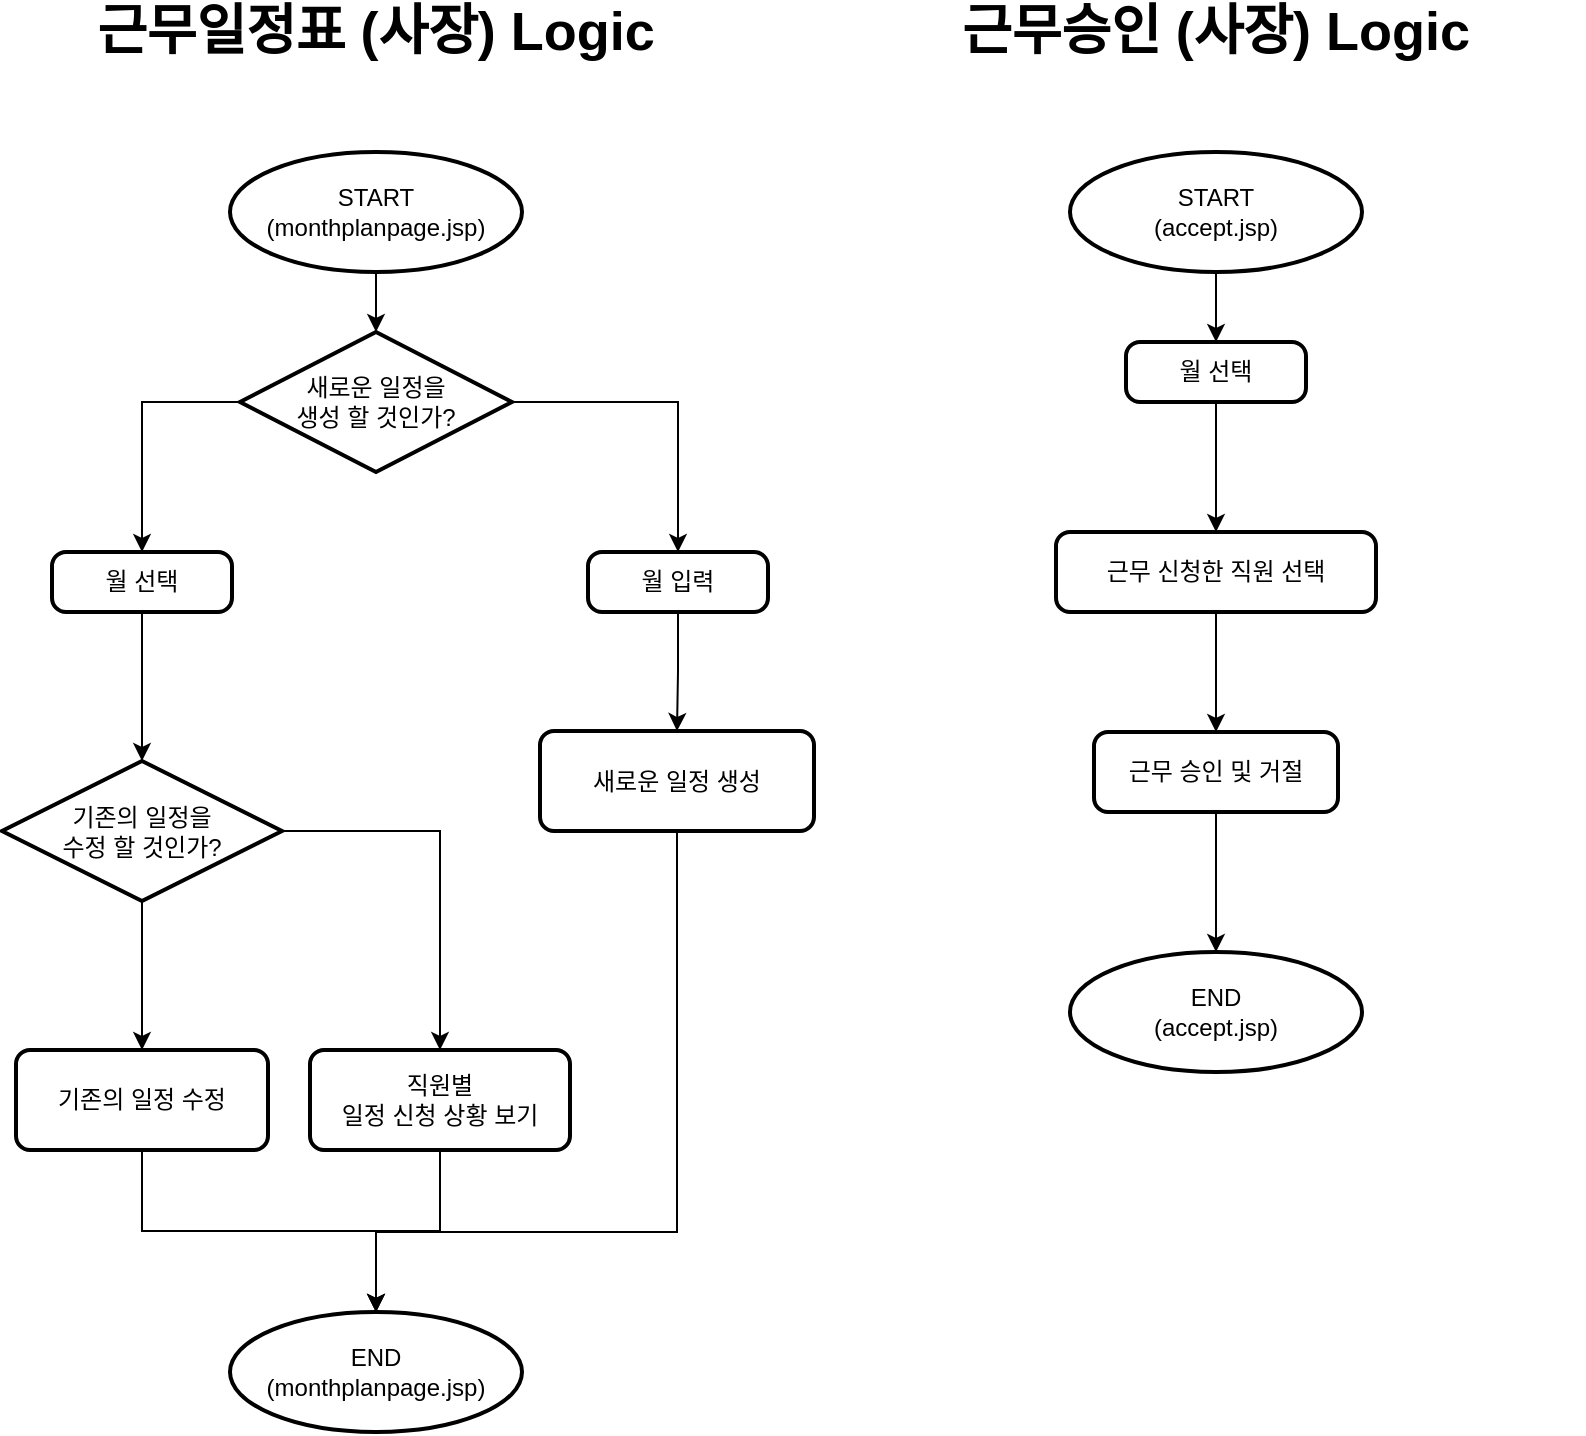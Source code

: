 <mxfile version="11.1.4" type="device"><diagram id="504mtIGozE0GstTz9Tud" name="Page-1"><mxGraphModel dx="1422" dy="715" grid="1" gridSize="10" guides="1" tooltips="1" connect="1" arrows="1" fold="1" page="1" pageScale="1" pageWidth="827" pageHeight="1169" math="0" shadow="0"><root><mxCell id="0"/><mxCell id="1" parent="0"/><mxCell id="99t8yjSJn51Smtql8Qzr-1" value="&lt;b&gt;&lt;font style=&quot;font-size: 27px&quot;&gt;근무일정표 (사장) Logic&lt;/font&gt;&lt;/b&gt;" style="text;html=1;strokeColor=none;fillColor=none;align=center;verticalAlign=middle;whiteSpace=wrap;rounded=0;" vertex="1" parent="1"><mxGeometry x="10" y="40" width="368" height="20" as="geometry"/></mxCell><mxCell id="99t8yjSJn51Smtql8Qzr-2" value="&lt;b&gt;&lt;font style=&quot;font-size: 27px&quot;&gt;근무승인 (사장) Logic&lt;/font&gt;&lt;/b&gt;" style="text;html=1;strokeColor=none;fillColor=none;align=center;verticalAlign=middle;whiteSpace=wrap;rounded=0;" vertex="1" parent="1"><mxGeometry x="430" y="40" width="368" height="20" as="geometry"/></mxCell><mxCell id="99t8yjSJn51Smtql8Qzr-24" style="edgeStyle=orthogonalEdgeStyle;rounded=0;orthogonalLoop=1;jettySize=auto;html=1;exitX=0.5;exitY=1;exitDx=0;exitDy=0;exitPerimeter=0;entryX=0.5;entryY=0;entryDx=0;entryDy=0;entryPerimeter=0;" edge="1" parent="1" source="99t8yjSJn51Smtql8Qzr-3" target="99t8yjSJn51Smtql8Qzr-14"><mxGeometry relative="1" as="geometry"/></mxCell><mxCell id="99t8yjSJn51Smtql8Qzr-3" value="START&lt;br&gt;(monthplanpage.jsp)" style="strokeWidth=2;html=1;shape=mxgraph.flowchart.start_1;whiteSpace=wrap;" vertex="1" parent="1"><mxGeometry x="121" y="110" width="146" height="60" as="geometry"/></mxCell><mxCell id="99t8yjSJn51Smtql8Qzr-19" style="edgeStyle=orthogonalEdgeStyle;rounded=0;orthogonalLoop=1;jettySize=auto;html=1;exitX=0.5;exitY=1;exitDx=0;exitDy=0;entryX=0.5;entryY=0;entryDx=0;entryDy=0;entryPerimeter=0;" edge="1" parent="1" source="99t8yjSJn51Smtql8Qzr-4" target="99t8yjSJn51Smtql8Qzr-16"><mxGeometry relative="1" as="geometry"/></mxCell><mxCell id="99t8yjSJn51Smtql8Qzr-4" value="월 선택" style="rounded=1;whiteSpace=wrap;html=1;absoluteArcSize=1;arcSize=14;strokeWidth=2;" vertex="1" parent="1"><mxGeometry x="32" y="310" width="90" height="30" as="geometry"/></mxCell><mxCell id="99t8yjSJn51Smtql8Qzr-26" style="edgeStyle=orthogonalEdgeStyle;rounded=0;orthogonalLoop=1;jettySize=auto;html=1;exitX=0.5;exitY=1;exitDx=0;exitDy=0;entryX=0.5;entryY=0;entryDx=0;entryDy=0;entryPerimeter=0;" edge="1" parent="1" source="99t8yjSJn51Smtql8Qzr-8" target="99t8yjSJn51Smtql8Qzr-25"><mxGeometry relative="1" as="geometry"><Array as="points"><mxPoint x="345" y="650"/><mxPoint x="194" y="650"/></Array></mxGeometry></mxCell><mxCell id="99t8yjSJn51Smtql8Qzr-8" value="새로운 일정 생성" style="rounded=1;whiteSpace=wrap;html=1;absoluteArcSize=1;arcSize=14;strokeWidth=2;" vertex="1" parent="1"><mxGeometry x="276" y="399.5" width="137" height="50" as="geometry"/></mxCell><mxCell id="99t8yjSJn51Smtql8Qzr-28" style="edgeStyle=orthogonalEdgeStyle;rounded=0;orthogonalLoop=1;jettySize=auto;html=1;exitX=0.5;exitY=1;exitDx=0;exitDy=0;" edge="1" parent="1" source="99t8yjSJn51Smtql8Qzr-9" target="99t8yjSJn51Smtql8Qzr-25"><mxGeometry relative="1" as="geometry"/></mxCell><mxCell id="99t8yjSJn51Smtql8Qzr-9" value="기존의 일정 수정" style="rounded=1;whiteSpace=wrap;html=1;absoluteArcSize=1;arcSize=14;strokeWidth=2;" vertex="1" parent="1"><mxGeometry x="14" y="559" width="126" height="50" as="geometry"/></mxCell><mxCell id="99t8yjSJn51Smtql8Qzr-17" style="edgeStyle=orthogonalEdgeStyle;rounded=0;orthogonalLoop=1;jettySize=auto;html=1;exitX=0;exitY=0.5;exitDx=0;exitDy=0;exitPerimeter=0;entryX=0.5;entryY=0;entryDx=0;entryDy=0;" edge="1" parent="1" source="99t8yjSJn51Smtql8Qzr-14" target="99t8yjSJn51Smtql8Qzr-4"><mxGeometry relative="1" as="geometry"/></mxCell><mxCell id="99t8yjSJn51Smtql8Qzr-18" style="edgeStyle=orthogonalEdgeStyle;rounded=0;orthogonalLoop=1;jettySize=auto;html=1;exitX=1;exitY=0.5;exitDx=0;exitDy=0;exitPerimeter=0;entryX=0.5;entryY=0;entryDx=0;entryDy=0;" edge="1" parent="1" source="99t8yjSJn51Smtql8Qzr-14" target="99t8yjSJn51Smtql8Qzr-15"><mxGeometry relative="1" as="geometry"/></mxCell><mxCell id="99t8yjSJn51Smtql8Qzr-14" value="새로운 일정을 &lt;br&gt;생성 할 것인가?" style="strokeWidth=2;html=1;shape=mxgraph.flowchart.decision;whiteSpace=wrap;" vertex="1" parent="1"><mxGeometry x="126" y="200" width="136" height="70" as="geometry"/></mxCell><mxCell id="99t8yjSJn51Smtql8Qzr-22" style="edgeStyle=orthogonalEdgeStyle;rounded=0;orthogonalLoop=1;jettySize=auto;html=1;exitX=0.5;exitY=1;exitDx=0;exitDy=0;entryX=0.5;entryY=0;entryDx=0;entryDy=0;" edge="1" parent="1" source="99t8yjSJn51Smtql8Qzr-15" target="99t8yjSJn51Smtql8Qzr-8"><mxGeometry relative="1" as="geometry"/></mxCell><mxCell id="99t8yjSJn51Smtql8Qzr-15" value="월 입력" style="rounded=1;whiteSpace=wrap;html=1;absoluteArcSize=1;arcSize=14;strokeWidth=2;" vertex="1" parent="1"><mxGeometry x="300" y="310" width="90" height="30" as="geometry"/></mxCell><mxCell id="99t8yjSJn51Smtql8Qzr-20" style="edgeStyle=orthogonalEdgeStyle;rounded=0;orthogonalLoop=1;jettySize=auto;html=1;exitX=0.5;exitY=1;exitDx=0;exitDy=0;exitPerimeter=0;entryX=0.5;entryY=0;entryDx=0;entryDy=0;" edge="1" parent="1" source="99t8yjSJn51Smtql8Qzr-16" target="99t8yjSJn51Smtql8Qzr-9"><mxGeometry relative="1" as="geometry"/></mxCell><mxCell id="99t8yjSJn51Smtql8Qzr-23" style="edgeStyle=orthogonalEdgeStyle;rounded=0;orthogonalLoop=1;jettySize=auto;html=1;exitX=1;exitY=0.5;exitDx=0;exitDy=0;exitPerimeter=0;entryX=0.5;entryY=0;entryDx=0;entryDy=0;" edge="1" parent="1" source="99t8yjSJn51Smtql8Qzr-16" target="99t8yjSJn51Smtql8Qzr-21"><mxGeometry relative="1" as="geometry"/></mxCell><mxCell id="99t8yjSJn51Smtql8Qzr-16" value="기존의 일정을 &lt;br&gt;수정 할 것인가?" style="strokeWidth=2;html=1;shape=mxgraph.flowchart.decision;whiteSpace=wrap;" vertex="1" parent="1"><mxGeometry x="7" y="414.5" width="140" height="70" as="geometry"/></mxCell><mxCell id="99t8yjSJn51Smtql8Qzr-27" style="edgeStyle=orthogonalEdgeStyle;rounded=0;orthogonalLoop=1;jettySize=auto;html=1;exitX=0.5;exitY=1;exitDx=0;exitDy=0;" edge="1" parent="1" source="99t8yjSJn51Smtql8Qzr-21" target="99t8yjSJn51Smtql8Qzr-25"><mxGeometry relative="1" as="geometry"/></mxCell><mxCell id="99t8yjSJn51Smtql8Qzr-21" value="직원별 &lt;br&gt;일정 신청 상황 보기" style="rounded=1;whiteSpace=wrap;html=1;absoluteArcSize=1;arcSize=14;strokeWidth=2;" vertex="1" parent="1"><mxGeometry x="161" y="559" width="130" height="50" as="geometry"/></mxCell><mxCell id="99t8yjSJn51Smtql8Qzr-25" value="END&lt;br&gt;(monthplanpage.jsp)" style="strokeWidth=2;html=1;shape=mxgraph.flowchart.start_1;whiteSpace=wrap;" vertex="1" parent="1"><mxGeometry x="121" y="690" width="146" height="60" as="geometry"/></mxCell><mxCell id="99t8yjSJn51Smtql8Qzr-31" style="edgeStyle=orthogonalEdgeStyle;rounded=0;orthogonalLoop=1;jettySize=auto;html=1;exitX=0.5;exitY=1;exitDx=0;exitDy=0;exitPerimeter=0;entryX=0.5;entryY=0;entryDx=0;entryDy=0;" edge="1" parent="1" source="99t8yjSJn51Smtql8Qzr-29" target="99t8yjSJn51Smtql8Qzr-30"><mxGeometry relative="1" as="geometry"/></mxCell><mxCell id="99t8yjSJn51Smtql8Qzr-29" value="START&lt;br&gt;(accept.jsp)" style="strokeWidth=2;html=1;shape=mxgraph.flowchart.start_1;whiteSpace=wrap;" vertex="1" parent="1"><mxGeometry x="541" y="110" width="146" height="60" as="geometry"/></mxCell><mxCell id="99t8yjSJn51Smtql8Qzr-33" style="edgeStyle=orthogonalEdgeStyle;rounded=0;orthogonalLoop=1;jettySize=auto;html=1;exitX=0.5;exitY=1;exitDx=0;exitDy=0;entryX=0.5;entryY=0;entryDx=0;entryDy=0;" edge="1" parent="1" source="99t8yjSJn51Smtql8Qzr-30" target="99t8yjSJn51Smtql8Qzr-32"><mxGeometry relative="1" as="geometry"/></mxCell><mxCell id="99t8yjSJn51Smtql8Qzr-30" value="월 선택" style="rounded=1;whiteSpace=wrap;html=1;absoluteArcSize=1;arcSize=14;strokeWidth=2;" vertex="1" parent="1"><mxGeometry x="569" y="205" width="90" height="30" as="geometry"/></mxCell><mxCell id="99t8yjSJn51Smtql8Qzr-35" style="edgeStyle=orthogonalEdgeStyle;rounded=0;orthogonalLoop=1;jettySize=auto;html=1;exitX=0.5;exitY=1;exitDx=0;exitDy=0;entryX=0.5;entryY=0;entryDx=0;entryDy=0;" edge="1" parent="1" source="99t8yjSJn51Smtql8Qzr-32" target="99t8yjSJn51Smtql8Qzr-34"><mxGeometry relative="1" as="geometry"/></mxCell><mxCell id="99t8yjSJn51Smtql8Qzr-32" value="근무 신청한 직원 선택" style="rounded=1;whiteSpace=wrap;html=1;absoluteArcSize=1;arcSize=14;strokeWidth=2;" vertex="1" parent="1"><mxGeometry x="534" y="300" width="160" height="40" as="geometry"/></mxCell><mxCell id="99t8yjSJn51Smtql8Qzr-37" style="edgeStyle=orthogonalEdgeStyle;rounded=0;orthogonalLoop=1;jettySize=auto;html=1;exitX=0.5;exitY=1;exitDx=0;exitDy=0;entryX=0.5;entryY=0;entryDx=0;entryDy=0;entryPerimeter=0;" edge="1" parent="1" source="99t8yjSJn51Smtql8Qzr-34" target="99t8yjSJn51Smtql8Qzr-36"><mxGeometry relative="1" as="geometry"/></mxCell><mxCell id="99t8yjSJn51Smtql8Qzr-34" value="근무 승인 및 거절" style="rounded=1;whiteSpace=wrap;html=1;absoluteArcSize=1;arcSize=14;strokeWidth=2;" vertex="1" parent="1"><mxGeometry x="553" y="400" width="122" height="40" as="geometry"/></mxCell><mxCell id="99t8yjSJn51Smtql8Qzr-36" value="END&lt;br&gt;(accept.jsp)" style="strokeWidth=2;html=1;shape=mxgraph.flowchart.start_1;whiteSpace=wrap;" vertex="1" parent="1"><mxGeometry x="541" y="510" width="146" height="60" as="geometry"/></mxCell></root></mxGraphModel></diagram></mxfile>